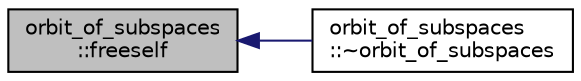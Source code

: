 digraph "orbit_of_subspaces::freeself"
{
  edge [fontname="Helvetica",fontsize="10",labelfontname="Helvetica",labelfontsize="10"];
  node [fontname="Helvetica",fontsize="10",shape=record];
  rankdir="LR";
  Node89 [label="orbit_of_subspaces\l::freeself",height=0.2,width=0.4,color="black", fillcolor="grey75", style="filled", fontcolor="black"];
  Node89 -> Node90 [dir="back",color="midnightblue",fontsize="10",style="solid",fontname="Helvetica"];
  Node90 [label="orbit_of_subspaces\l::~orbit_of_subspaces",height=0.2,width=0.4,color="black", fillcolor="white", style="filled",URL="$d5/d64/classorbit__of__subspaces.html#aee7b7cb69f335a267c62a543761ceaa2"];
}
